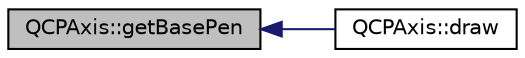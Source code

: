 digraph "QCPAxis::getBasePen"
{
  edge [fontname="Helvetica",fontsize="10",labelfontname="Helvetica",labelfontsize="10"];
  node [fontname="Helvetica",fontsize="10",shape=record];
  rankdir="LR";
  Node1 [label="QCPAxis::getBasePen",height=0.2,width=0.4,color="black", fillcolor="grey75", style="filled", fontcolor="black"];
  Node1 -> Node2 [dir="back",color="midnightblue",fontsize="10",style="solid",fontname="Helvetica"];
  Node2 [label="QCPAxis::draw",height=0.2,width=0.4,color="black", fillcolor="white", style="filled",URL="$class_q_c_p_axis.html#a258b1e783eda5cd14ec5552c696a424e"];
}
